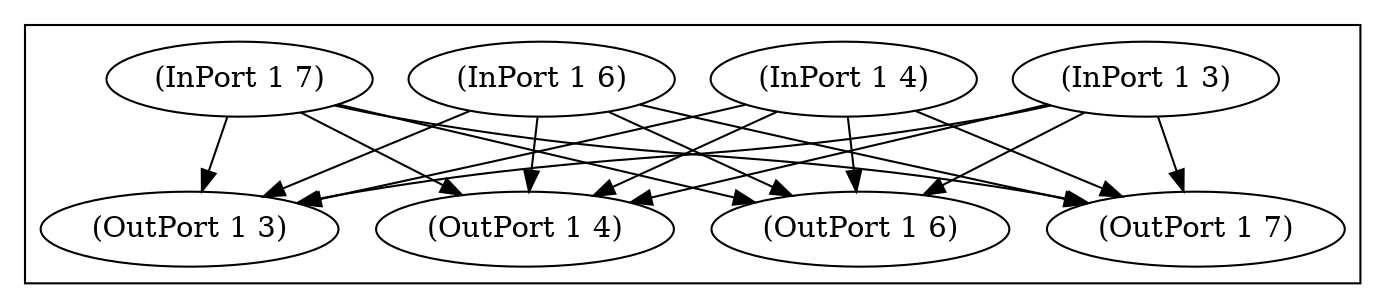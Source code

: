 digraph G {
  "(InPort 1 3)";
  "(InPort 1 4)";
  "(InPort 1 6)";
  "(InPort 1 7)";
  "(OutPort 1 3)";
  "(OutPort 1 4)";
  "(OutPort 1 6)";
  "(OutPort 1 7)";
  
  subgraph cluster_1 { "(OutPort 1 7)";"(OutPort 1 6)";"(OutPort 1 4)";"(OutPort 1 3)";"(InPort 1 7)";"(InPort 1 6)";"(InPort 1 4)";"(InPort 1 3)";
     };
  
  "(InPort 1 3)" -> "(OutPort 1 3)";
  "(InPort 1 3)" -> "(OutPort 1 4)";
  "(InPort 1 3)" -> "(OutPort 1 6)";
  "(InPort 1 3)" -> "(OutPort 1 7)";
  "(InPort 1 4)" -> "(OutPort 1 3)";
  "(InPort 1 4)" -> "(OutPort 1 4)";
  "(InPort 1 4)" -> "(OutPort 1 6)";
  "(InPort 1 4)" -> "(OutPort 1 7)";
  "(InPort 1 6)" -> "(OutPort 1 3)";
  "(InPort 1 6)" -> "(OutPort 1 4)";
  "(InPort 1 6)" -> "(OutPort 1 6)";
  "(InPort 1 6)" -> "(OutPort 1 7)";
  "(InPort 1 7)" -> "(OutPort 1 3)";
  "(InPort 1 7)" -> "(OutPort 1 4)";
  "(InPort 1 7)" -> "(OutPort 1 6)";
  "(InPort 1 7)" -> "(OutPort 1 7)";
  
  }